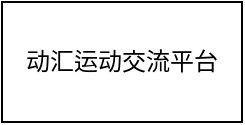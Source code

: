 <mxfile version="21.3.6" type="github">
  <diagram id="prtHgNgQTEPvFCAcTncT" name="Page-1">
    <mxGraphModel dx="662" dy="420" grid="1" gridSize="10" guides="1" tooltips="1" connect="1" arrows="1" fold="1" page="1" pageScale="1" pageWidth="827" pageHeight="1169" math="0" shadow="0">
      <root>
        <mxCell id="0" />
        <mxCell id="1" parent="0" />
        <mxCell id="kKA5we4sD9wSi-h5ntZp-3" value="动汇运动交流平台" style="whiteSpace=wrap;html=1;" vertex="1" parent="1">
          <mxGeometry x="354" y="80" width="120" height="60" as="geometry" />
        </mxCell>
      </root>
    </mxGraphModel>
  </diagram>
</mxfile>
